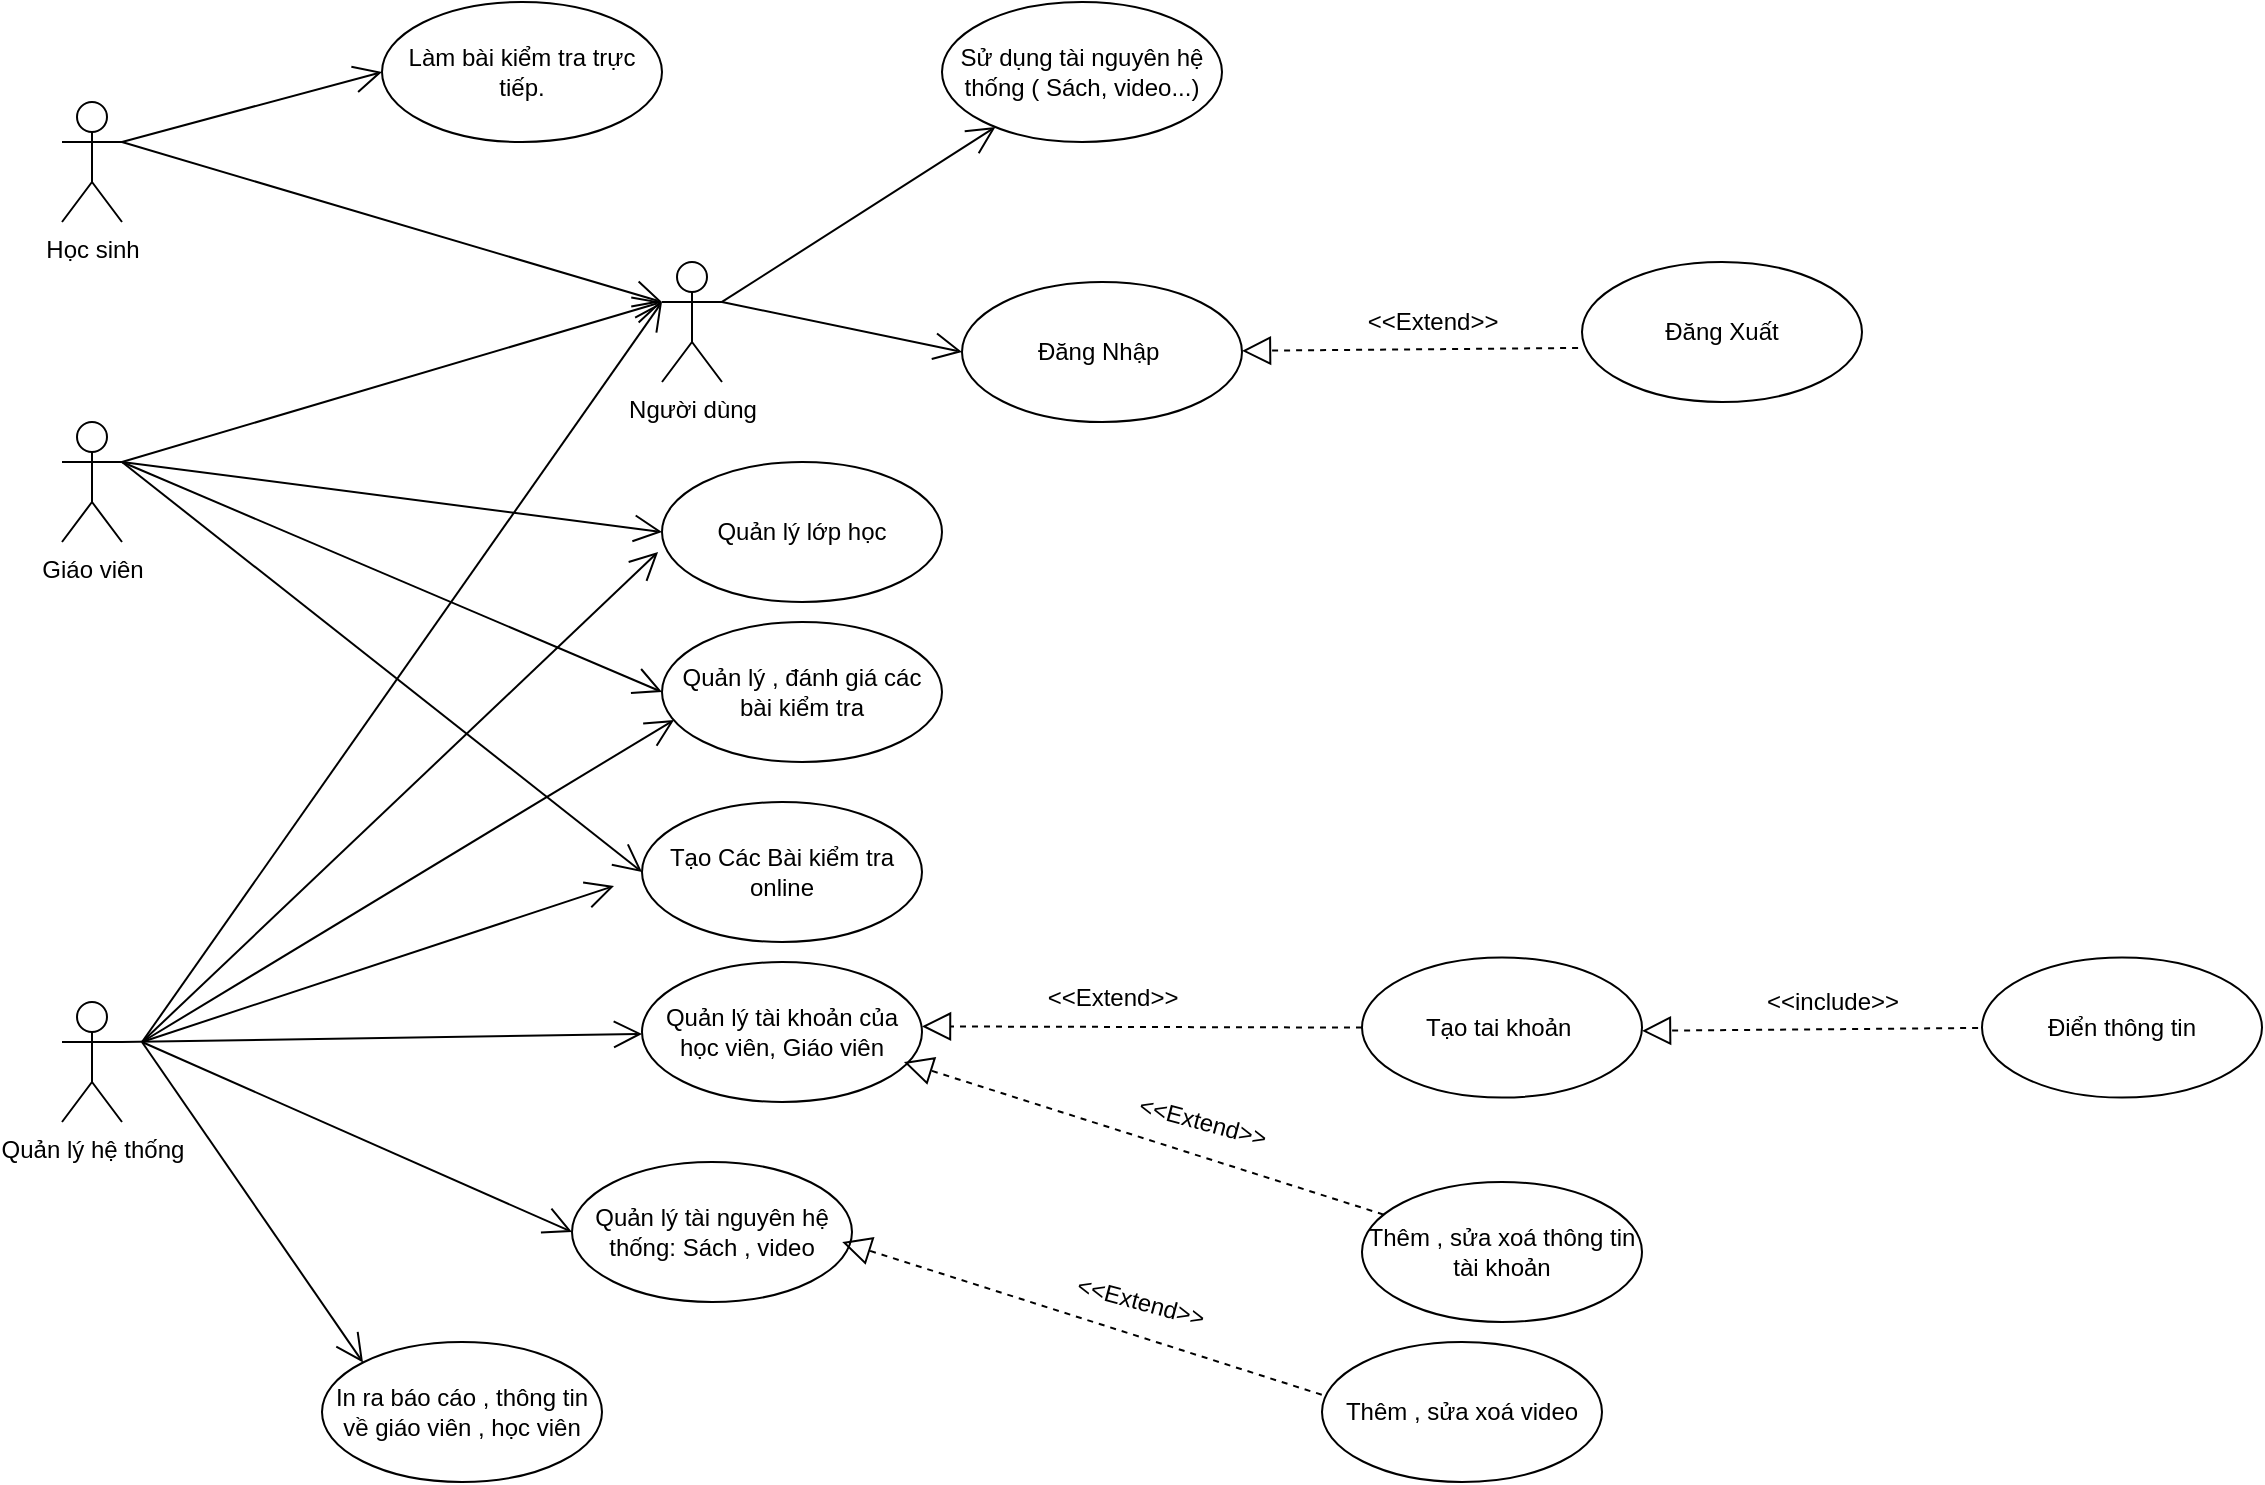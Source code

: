 <mxfile version="13.9.9" type="device"><diagram id="qvLdj0ndrFy33gPJJpsf" name="Page-1"><mxGraphModel dx="1662" dy="822" grid="1" gridSize="10" guides="1" tooltips="1" connect="1" arrows="1" fold="1" page="1" pageScale="1" pageWidth="850" pageHeight="1100" math="0" shadow="0"><root><mxCell id="0"/><mxCell id="1" parent="0"/><mxCell id="qYjvd73Vs2cZJWzejmNE-16" style="edgeStyle=orthogonalEdgeStyle;rounded=0;orthogonalLoop=1;jettySize=auto;html=1;exitX=0.5;exitY=1;exitDx=0;exitDy=0;" edge="1" parent="1" source="qYjvd73Vs2cZJWzejmNE-15" target="qYjvd73Vs2cZJWzejmNE-15"><mxGeometry relative="1" as="geometry"/></mxCell><mxCell id="qYjvd73Vs2cZJWzejmNE-1" value="Học sinh" style="shape=umlActor;verticalLabelPosition=bottom;verticalAlign=top;html=1;outlineConnect=0;" vertex="1" parent="1"><mxGeometry x="100" y="70" width="30" height="60" as="geometry"/></mxCell><mxCell id="qYjvd73Vs2cZJWzejmNE-8" value="Giáo viên" style="shape=umlActor;verticalLabelPosition=bottom;verticalAlign=top;html=1;outlineConnect=0;" vertex="1" parent="1"><mxGeometry x="100" y="230" width="30" height="60" as="geometry"/></mxCell><mxCell id="qYjvd73Vs2cZJWzejmNE-9" value="Quản lý hệ thống" style="shape=umlActor;verticalLabelPosition=bottom;verticalAlign=top;html=1;outlineConnect=0;" vertex="1" parent="1"><mxGeometry x="100" y="520" width="30" height="60" as="geometry"/></mxCell><mxCell id="qYjvd73Vs2cZJWzejmNE-10" value="Người dùng" style="shape=umlActor;verticalLabelPosition=bottom;verticalAlign=top;html=1;outlineConnect=0;" vertex="1" parent="1"><mxGeometry x="400" y="150" width="30" height="60" as="geometry"/></mxCell><mxCell id="qYjvd73Vs2cZJWzejmNE-11" value="Sử dụng tài nguyên hệ thống ( Sách, video...)" style="ellipse;whiteSpace=wrap;html=1;" vertex="1" parent="1"><mxGeometry x="540" y="20" width="140" height="70" as="geometry"/></mxCell><mxCell id="qYjvd73Vs2cZJWzejmNE-13" value="Đăng Nhập&amp;nbsp;" style="ellipse;whiteSpace=wrap;html=1;" vertex="1" parent="1"><mxGeometry x="550" y="160" width="140" height="70" as="geometry"/></mxCell><mxCell id="qYjvd73Vs2cZJWzejmNE-14" value="Đăng Xuất" style="ellipse;whiteSpace=wrap;html=1;" vertex="1" parent="1"><mxGeometry x="860" y="150" width="140" height="70" as="geometry"/></mxCell><mxCell id="qYjvd73Vs2cZJWzejmNE-15" value="Làm bài kiểm tra trực tiếp." style="ellipse;whiteSpace=wrap;html=1;" vertex="1" parent="1"><mxGeometry x="260" y="20" width="140" height="70" as="geometry"/></mxCell><mxCell id="qYjvd73Vs2cZJWzejmNE-19" value="" style="endArrow=open;endFill=1;endSize=12;html=1;exitX=1;exitY=0.333;exitDx=0;exitDy=0;exitPerimeter=0;entryX=0;entryY=0.5;entryDx=0;entryDy=0;" edge="1" parent="1" source="qYjvd73Vs2cZJWzejmNE-1" target="qYjvd73Vs2cZJWzejmNE-15"><mxGeometry width="160" relative="1" as="geometry"><mxPoint x="340" y="400" as="sourcePoint"/><mxPoint x="500" y="400" as="targetPoint"/></mxGeometry></mxCell><mxCell id="qYjvd73Vs2cZJWzejmNE-20" value="" style="endArrow=open;endFill=1;endSize=12;html=1;entryX=0;entryY=0.333;entryDx=0;entryDy=0;entryPerimeter=0;" edge="1" parent="1" target="qYjvd73Vs2cZJWzejmNE-10"><mxGeometry width="160" relative="1" as="geometry"><mxPoint x="130" y="90" as="sourcePoint"/><mxPoint x="270" y="65" as="targetPoint"/></mxGeometry></mxCell><mxCell id="qYjvd73Vs2cZJWzejmNE-21" value="" style="endArrow=open;endFill=1;endSize=12;html=1;exitX=1;exitY=0.333;exitDx=0;exitDy=0;exitPerimeter=0;" edge="1" parent="1" source="qYjvd73Vs2cZJWzejmNE-10" target="qYjvd73Vs2cZJWzejmNE-11"><mxGeometry width="160" relative="1" as="geometry"><mxPoint x="425" y="165" as="sourcePoint"/><mxPoint x="555" y="130" as="targetPoint"/></mxGeometry></mxCell><mxCell id="qYjvd73Vs2cZJWzejmNE-22" value="" style="endArrow=open;endFill=1;endSize=12;html=1;entryX=0;entryY=0.5;entryDx=0;entryDy=0;" edge="1" parent="1" target="qYjvd73Vs2cZJWzejmNE-13"><mxGeometry width="160" relative="1" as="geometry"><mxPoint x="430" y="170" as="sourcePoint"/><mxPoint x="290" y="85" as="targetPoint"/></mxGeometry></mxCell><mxCell id="qYjvd73Vs2cZJWzejmNE-24" value="" style="endArrow=block;dashed=1;endFill=0;endSize=12;html=1;exitX=-0.014;exitY=0.614;exitDx=0;exitDy=0;exitPerimeter=0;" edge="1" parent="1" source="qYjvd73Vs2cZJWzejmNE-14" target="qYjvd73Vs2cZJWzejmNE-13"><mxGeometry width="160" relative="1" as="geometry"><mxPoint x="340" y="400" as="sourcePoint"/><mxPoint x="500" y="400" as="targetPoint"/></mxGeometry></mxCell><mxCell id="qYjvd73Vs2cZJWzejmNE-25" value="&amp;lt;&amp;lt;Extend&amp;gt;&amp;gt;" style="text;html=1;align=center;verticalAlign=middle;resizable=0;points=[];autosize=1;" vertex="1" parent="1"><mxGeometry x="745" y="170" width="80" height="20" as="geometry"/></mxCell><mxCell id="qYjvd73Vs2cZJWzejmNE-26" value="" style="endArrow=open;endFill=1;endSize=12;html=1;exitX=1;exitY=0.333;exitDx=0;exitDy=0;exitPerimeter=0;" edge="1" parent="1" source="qYjvd73Vs2cZJWzejmNE-8"><mxGeometry width="160" relative="1" as="geometry"><mxPoint x="140" y="100" as="sourcePoint"/><mxPoint x="400" y="170" as="targetPoint"/></mxGeometry></mxCell><mxCell id="qYjvd73Vs2cZJWzejmNE-27" value="" style="endArrow=open;endFill=1;endSize=12;html=1;" edge="1" parent="1"><mxGeometry width="160" relative="1" as="geometry"><mxPoint x="140" y="540" as="sourcePoint"/><mxPoint x="400" y="170" as="targetPoint"/></mxGeometry></mxCell><mxCell id="qYjvd73Vs2cZJWzejmNE-28" value="Quản lý lớp học" style="ellipse;whiteSpace=wrap;html=1;" vertex="1" parent="1"><mxGeometry x="400" y="250" width="140" height="70" as="geometry"/></mxCell><mxCell id="qYjvd73Vs2cZJWzejmNE-29" value="Quản lý , đánh giá các bài kiểm tra" style="ellipse;whiteSpace=wrap;html=1;" vertex="1" parent="1"><mxGeometry x="400" y="330" width="140" height="70" as="geometry"/></mxCell><mxCell id="qYjvd73Vs2cZJWzejmNE-30" value="Tạo Các Bài kiểm tra online" style="ellipse;whiteSpace=wrap;html=1;" vertex="1" parent="1"><mxGeometry x="390" y="420" width="140" height="70" as="geometry"/></mxCell><mxCell id="qYjvd73Vs2cZJWzejmNE-31" value="" style="endArrow=open;endFill=1;endSize=12;html=1;entryX=0;entryY=0.5;entryDx=0;entryDy=0;exitX=1;exitY=0.333;exitDx=0;exitDy=0;exitPerimeter=0;" edge="1" parent="1" source="qYjvd73Vs2cZJWzejmNE-8" target="qYjvd73Vs2cZJWzejmNE-28"><mxGeometry width="160" relative="1" as="geometry"><mxPoint x="160" y="120" as="sourcePoint"/><mxPoint x="430" y="200" as="targetPoint"/></mxGeometry></mxCell><mxCell id="qYjvd73Vs2cZJWzejmNE-32" value="" style="endArrow=open;endFill=1;endSize=12;html=1;entryX=0;entryY=0.5;entryDx=0;entryDy=0;" edge="1" parent="1" target="qYjvd73Vs2cZJWzejmNE-29"><mxGeometry width="160" relative="1" as="geometry"><mxPoint x="130" y="250" as="sourcePoint"/><mxPoint x="440" y="210" as="targetPoint"/></mxGeometry></mxCell><mxCell id="qYjvd73Vs2cZJWzejmNE-33" value="" style="endArrow=open;endFill=1;endSize=12;html=1;entryX=0;entryY=0.5;entryDx=0;entryDy=0;" edge="1" parent="1" target="qYjvd73Vs2cZJWzejmNE-30"><mxGeometry width="160" relative="1" as="geometry"><mxPoint x="130" y="250" as="sourcePoint"/><mxPoint x="450" y="220" as="targetPoint"/></mxGeometry></mxCell><mxCell id="qYjvd73Vs2cZJWzejmNE-34" value="Quản lý tài khoản của học viên, Giáo viên" style="ellipse;whiteSpace=wrap;html=1;" vertex="1" parent="1"><mxGeometry x="390" y="500" width="140" height="70" as="geometry"/></mxCell><mxCell id="qYjvd73Vs2cZJWzejmNE-35" value="Tạo tai khoản&amp;nbsp;" style="ellipse;whiteSpace=wrap;html=1;" vertex="1" parent="1"><mxGeometry x="750" y="497.79" width="140" height="70" as="geometry"/></mxCell><mxCell id="qYjvd73Vs2cZJWzejmNE-36" value="Điển thông tin" style="ellipse;whiteSpace=wrap;html=1;" vertex="1" parent="1"><mxGeometry x="1060" y="497.79" width="140" height="70" as="geometry"/></mxCell><mxCell id="qYjvd73Vs2cZJWzejmNE-37" value="Quản lý tài nguyên hệ thống: Sách , video" style="ellipse;whiteSpace=wrap;html=1;" vertex="1" parent="1"><mxGeometry x="355" y="600" width="140" height="70" as="geometry"/></mxCell><mxCell id="qYjvd73Vs2cZJWzejmNE-39" value="In ra báo cáo , thông tin về giáo viên , học viên" style="ellipse;whiteSpace=wrap;html=1;" vertex="1" parent="1"><mxGeometry x="230" y="690" width="140" height="70" as="geometry"/></mxCell><mxCell id="qYjvd73Vs2cZJWzejmNE-41" value="Thêm , sửa xoá thông tin tài khoản" style="ellipse;whiteSpace=wrap;html=1;" vertex="1" parent="1"><mxGeometry x="750" y="610" width="140" height="70" as="geometry"/></mxCell><mxCell id="qYjvd73Vs2cZJWzejmNE-42" value="" style="endArrow=open;endFill=1;endSize=12;html=1;exitX=1;exitY=0.333;exitDx=0;exitDy=0;exitPerimeter=0;" edge="1" parent="1" source="qYjvd73Vs2cZJWzejmNE-9" target="qYjvd73Vs2cZJWzejmNE-34"><mxGeometry width="160" relative="1" as="geometry"><mxPoint x="510" y="460" as="sourcePoint"/><mxPoint x="670" y="460" as="targetPoint"/></mxGeometry></mxCell><mxCell id="qYjvd73Vs2cZJWzejmNE-43" value="" style="endArrow=open;endFill=1;endSize=12;html=1;entryX=0;entryY=0.5;entryDx=0;entryDy=0;" edge="1" parent="1" target="qYjvd73Vs2cZJWzejmNE-37"><mxGeometry width="160" relative="1" as="geometry"><mxPoint x="140" y="540" as="sourcePoint"/><mxPoint x="300" y="540" as="targetPoint"/></mxGeometry></mxCell><mxCell id="qYjvd73Vs2cZJWzejmNE-44" value="" style="endArrow=open;endFill=1;endSize=12;html=1;entryX=0;entryY=0;entryDx=0;entryDy=0;" edge="1" parent="1" target="qYjvd73Vs2cZJWzejmNE-39"><mxGeometry width="160" relative="1" as="geometry"><mxPoint x="140" y="540" as="sourcePoint"/><mxPoint x="290" y="680" as="targetPoint"/></mxGeometry></mxCell><mxCell id="qYjvd73Vs2cZJWzejmNE-45" value="" style="endArrow=open;endFill=1;endSize=12;html=1;entryX=-0.014;entryY=0.643;entryDx=0;entryDy=0;entryPerimeter=0;" edge="1" parent="1" target="qYjvd73Vs2cZJWzejmNE-28"><mxGeometry width="160" relative="1" as="geometry"><mxPoint x="140" y="540" as="sourcePoint"/><mxPoint x="670" y="460" as="targetPoint"/></mxGeometry></mxCell><mxCell id="qYjvd73Vs2cZJWzejmNE-46" value="" style="endArrow=open;endFill=1;endSize=12;html=1;entryX=0.043;entryY=0.7;entryDx=0;entryDy=0;entryPerimeter=0;" edge="1" parent="1" target="qYjvd73Vs2cZJWzejmNE-29"><mxGeometry width="160" relative="1" as="geometry"><mxPoint x="140" y="540" as="sourcePoint"/><mxPoint x="408.04" y="305.01" as="targetPoint"/></mxGeometry></mxCell><mxCell id="qYjvd73Vs2cZJWzejmNE-47" value="" style="endArrow=open;endFill=1;endSize=12;html=1;" edge="1" parent="1"><mxGeometry width="160" relative="1" as="geometry"><mxPoint x="140" y="540" as="sourcePoint"/><mxPoint x="376" y="462" as="targetPoint"/></mxGeometry></mxCell><mxCell id="qYjvd73Vs2cZJWzejmNE-48" value="" style="endArrow=block;dashed=1;endFill=0;endSize=12;html=1;exitX=-0.014;exitY=0.614;exitDx=0;exitDy=0;exitPerimeter=0;" edge="1" parent="1"><mxGeometry width="160" relative="1" as="geometry"><mxPoint x="1058.05" y="532.98" as="sourcePoint"/><mxPoint x="890.0" y="534.412" as="targetPoint"/></mxGeometry></mxCell><mxCell id="qYjvd73Vs2cZJWzejmNE-49" value="&amp;lt;&amp;lt;include&amp;gt;&amp;gt;" style="text;html=1;align=center;verticalAlign=middle;resizable=0;points=[];autosize=1;" vertex="1" parent="1"><mxGeometry x="945.01" y="510.0" width="80" height="20" as="geometry"/></mxCell><mxCell id="qYjvd73Vs2cZJWzejmNE-52" value="" style="endArrow=block;dashed=1;endFill=0;endSize=12;html=1;exitX=0;exitY=0.5;exitDx=0;exitDy=0;" edge="1" parent="1" source="qYjvd73Vs2cZJWzejmNE-35"><mxGeometry width="160" relative="1" as="geometry"><mxPoint x="698.05" y="530.77" as="sourcePoint"/><mxPoint x="530.0" y="532.202" as="targetPoint"/></mxGeometry></mxCell><mxCell id="qYjvd73Vs2cZJWzejmNE-53" value="&amp;lt;&amp;lt;Extend&amp;gt;&amp;gt;" style="text;html=1;align=center;verticalAlign=middle;resizable=0;points=[];autosize=1;" vertex="1" parent="1"><mxGeometry x="585.01" y="507.79" width="80" height="20" as="geometry"/></mxCell><mxCell id="qYjvd73Vs2cZJWzejmNE-54" value="" style="endArrow=block;dashed=1;endFill=0;endSize=12;html=1;" edge="1" parent="1" source="qYjvd73Vs2cZJWzejmNE-41"><mxGeometry width="160" relative="1" as="geometry"><mxPoint x="745" y="642.8" as="sourcePoint"/><mxPoint x="520.97" y="550.002" as="targetPoint"/></mxGeometry></mxCell><mxCell id="qYjvd73Vs2cZJWzejmNE-55" value="&amp;lt;&amp;lt;Extend&amp;gt;&amp;gt;" style="text;html=1;align=center;verticalAlign=middle;resizable=0;points=[];autosize=1;rotation=15;" vertex="1" parent="1"><mxGeometry x="630" y="570" width="80" height="20" as="geometry"/></mxCell><mxCell id="qYjvd73Vs2cZJWzejmNE-56" value="Thêm , sửa xoá video" style="ellipse;whiteSpace=wrap;html=1;" vertex="1" parent="1"><mxGeometry x="730" y="690" width="140" height="70" as="geometry"/></mxCell><mxCell id="qYjvd73Vs2cZJWzejmNE-58" value="" style="endArrow=block;dashed=1;endFill=0;endSize=12;html=1;" edge="1" parent="1"><mxGeometry width="160" relative="1" as="geometry"><mxPoint x="729.881" y="716.37" as="sourcePoint"/><mxPoint x="490.11" y="640.002" as="targetPoint"/></mxGeometry></mxCell><mxCell id="qYjvd73Vs2cZJWzejmNE-59" value="&amp;lt;&amp;lt;Extend&amp;gt;&amp;gt;" style="text;html=1;align=center;verticalAlign=middle;resizable=0;points=[];autosize=1;rotation=15;" vertex="1" parent="1"><mxGeometry x="599.14" y="660" width="80" height="20" as="geometry"/></mxCell></root></mxGraphModel></diagram></mxfile>